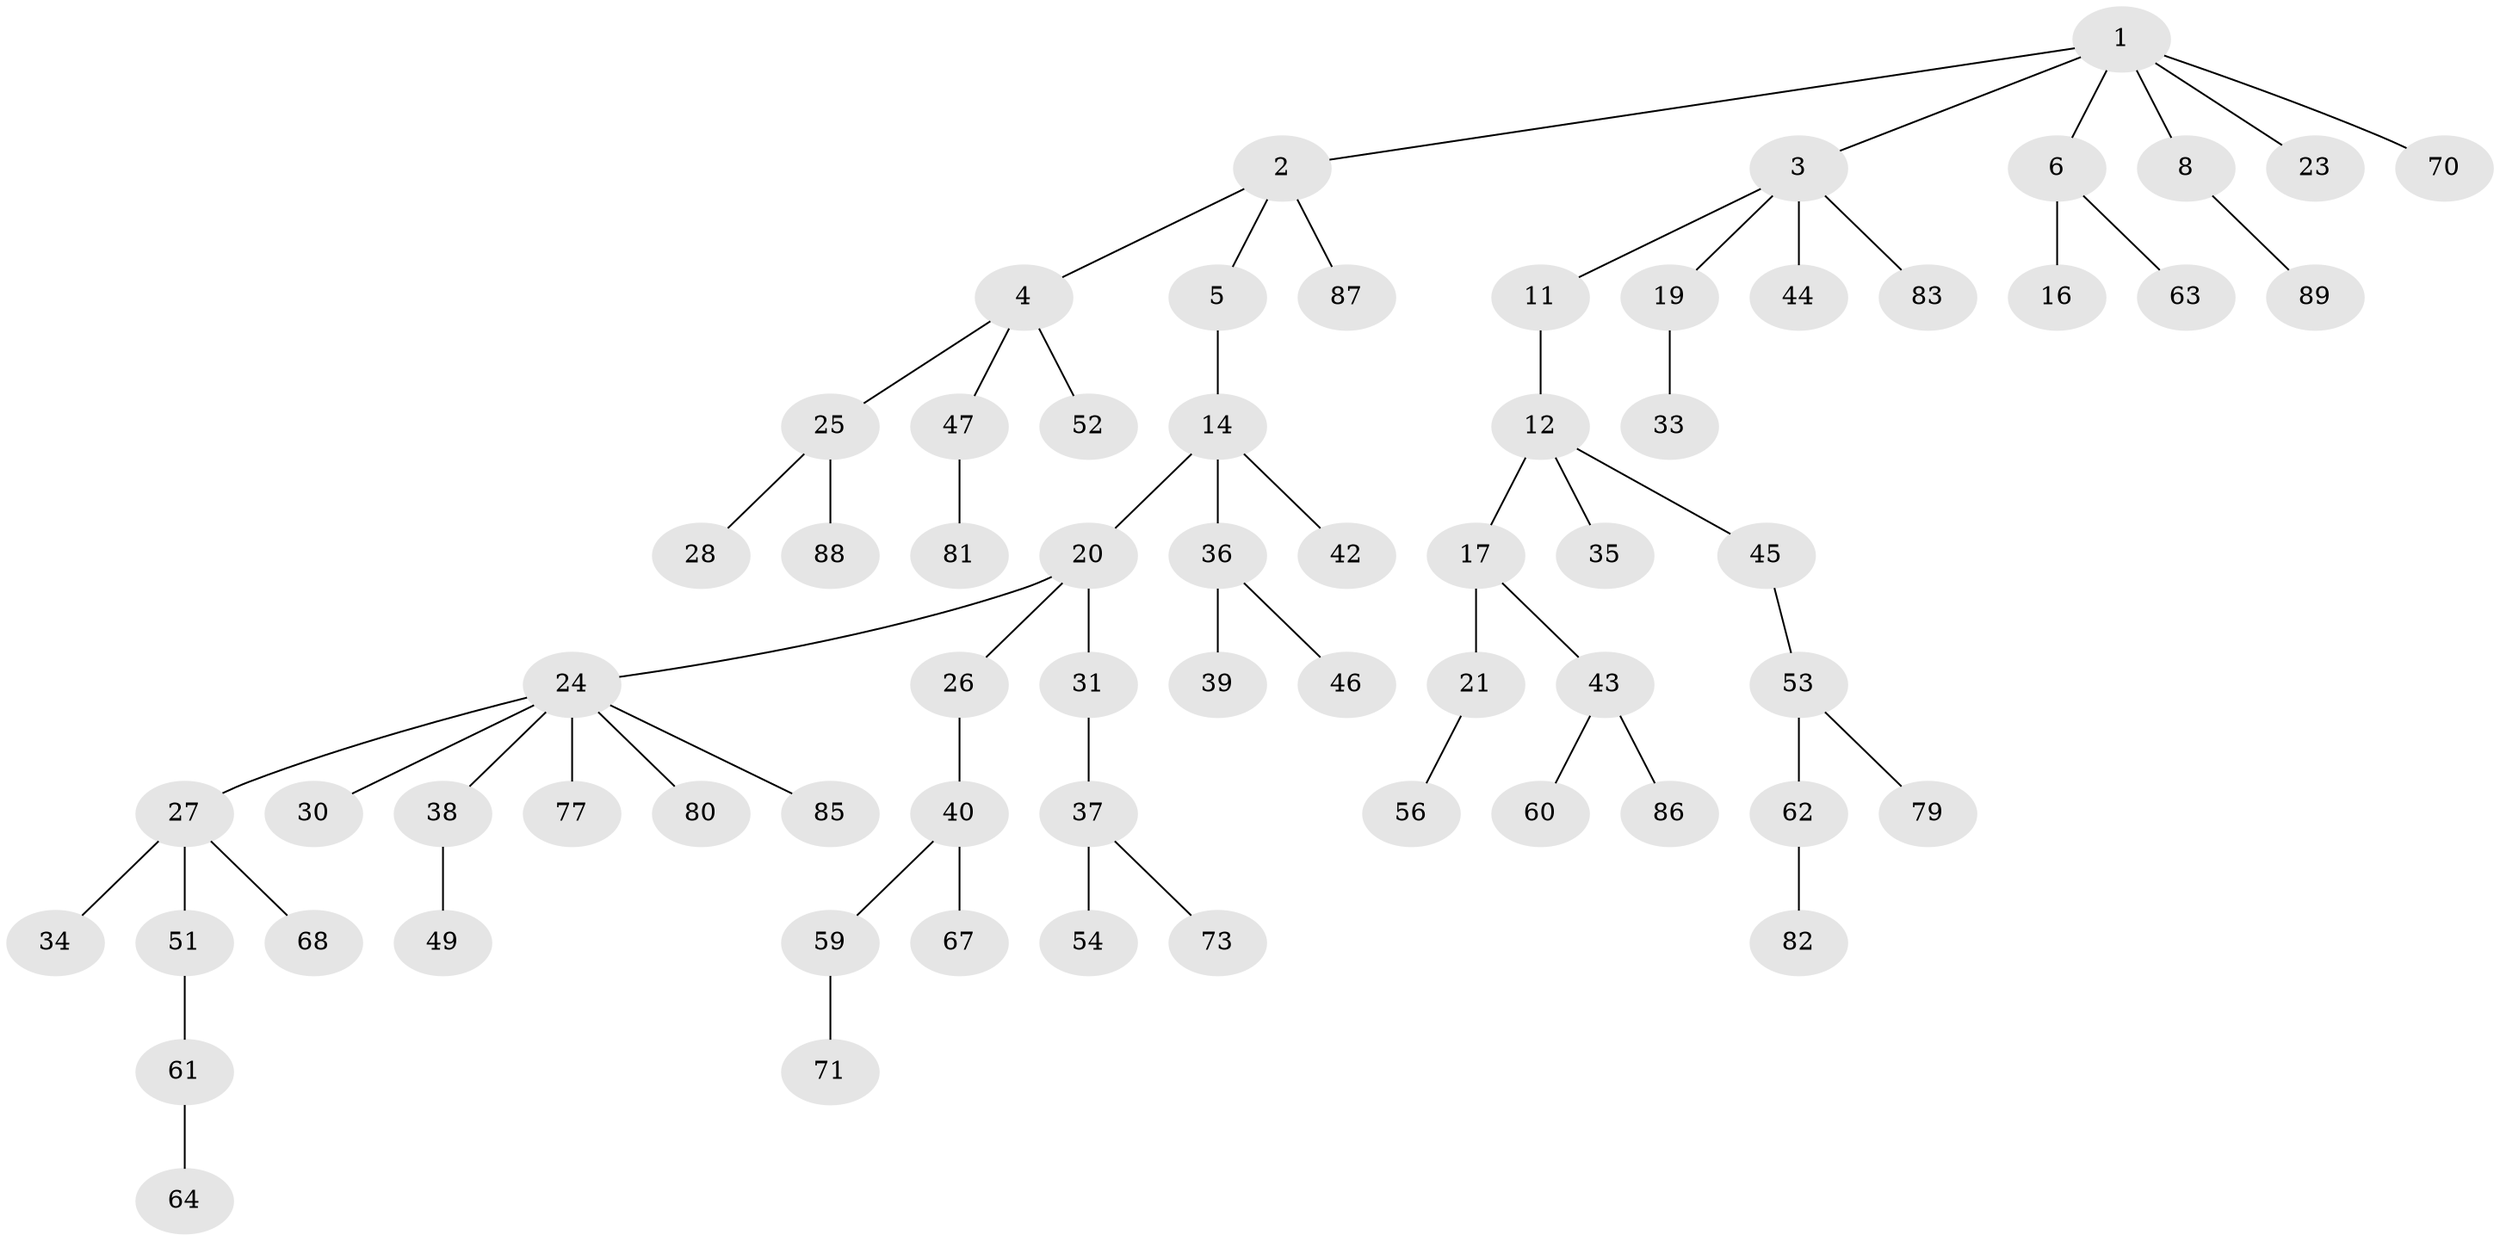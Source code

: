 // Generated by graph-tools (version 1.1) at 2025/24/03/03/25 07:24:09]
// undirected, 65 vertices, 64 edges
graph export_dot {
graph [start="1"]
  node [color=gray90,style=filled];
  1 [super="+7"];
  2 [super="+9"];
  3 [super="+10"];
  4 [super="+13"];
  5;
  6 [super="+22"];
  8;
  11;
  12 [super="+18"];
  14 [super="+15"];
  16;
  17;
  19 [super="+69"];
  20 [super="+84"];
  21 [super="+65"];
  23;
  24 [super="+58"];
  25 [super="+48"];
  26 [super="+32"];
  27 [super="+29"];
  28;
  30;
  31;
  33;
  34;
  35;
  36;
  37 [super="+41"];
  38 [super="+74"];
  39 [super="+75"];
  40 [super="+55"];
  42;
  43 [super="+50"];
  44;
  45;
  46;
  47 [super="+66"];
  49;
  51 [super="+57"];
  52;
  53 [super="+76"];
  54 [super="+78"];
  56;
  59;
  60;
  61;
  62 [super="+72"];
  63;
  64;
  67;
  68;
  70;
  71;
  73;
  77;
  79;
  80;
  81;
  82;
  83;
  85;
  86;
  87;
  88;
  89;
  1 -- 2;
  1 -- 3;
  1 -- 6;
  1 -- 23;
  1 -- 8;
  1 -- 70;
  2 -- 4;
  2 -- 5;
  2 -- 87;
  3 -- 11;
  3 -- 83;
  3 -- 19;
  3 -- 44;
  4 -- 25;
  4 -- 47;
  4 -- 52;
  5 -- 14;
  6 -- 16;
  6 -- 63;
  8 -- 89;
  11 -- 12;
  12 -- 17;
  12 -- 35;
  12 -- 45;
  14 -- 42;
  14 -- 20;
  14 -- 36;
  17 -- 21;
  17 -- 43;
  19 -- 33;
  20 -- 24;
  20 -- 26;
  20 -- 31;
  21 -- 56;
  24 -- 27;
  24 -- 30;
  24 -- 38;
  24 -- 85;
  24 -- 80;
  24 -- 77;
  25 -- 28;
  25 -- 88;
  26 -- 40;
  27 -- 34;
  27 -- 51;
  27 -- 68;
  31 -- 37;
  36 -- 39;
  36 -- 46;
  37 -- 54;
  37 -- 73;
  38 -- 49;
  40 -- 67;
  40 -- 59;
  43 -- 60;
  43 -- 86;
  45 -- 53;
  47 -- 81;
  51 -- 61;
  53 -- 62;
  53 -- 79;
  59 -- 71;
  61 -- 64;
  62 -- 82;
}
